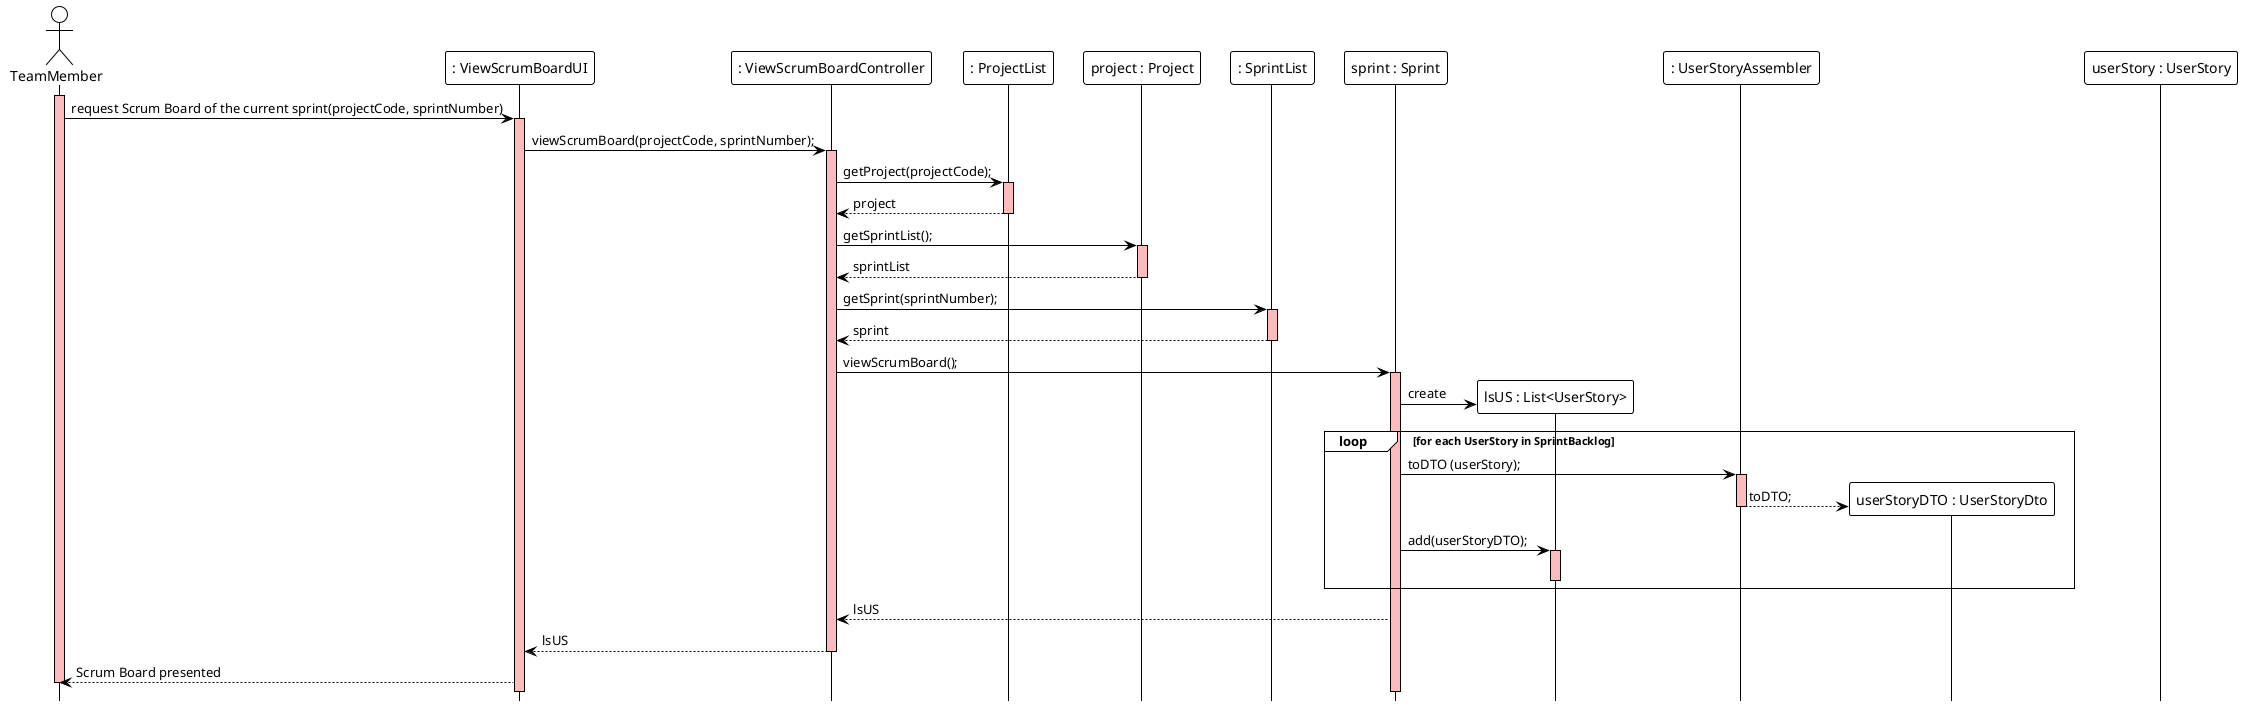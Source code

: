 @startuml
!theme plain
hide footbox

actor TeamMember as User
participant ": ViewScrumBoardUI" as UI
participant ": ViewScrumBoardController" as Controller
participant ": ProjectList" as List
participant "project : Project" as Project
participant ": SprintList" as SprintList
participant "sprint : Sprint" as Sprint
participant "lsUS : List<UserStory>" as DTOList
participant ": UserStoryAssembler" as Assembler
participant "userStoryDTO : UserStoryDto" as Dto
participant "userStory : UserStory" as US

activate User #FFBBBB
User -> UI: request Scrum Board of the current sprint(projectCode, sprintNumber)

activate UI #FFBBBB
UI -> Controller: viewScrumBoard(projectCode, sprintNumber);
activate Controller #FFBBBB

Controller -> List: getProject(projectCode);
activate List #FFBBBB
List --> Controller: project
deactivate List

Controller -> Project: getSprintList();
activate Project #FFBBBB
Project --> Controller: sprintList
deactivate Project

Controller -> SprintList: getSprint(sprintNumber);
activate SprintList #FFBBBB
SprintList --> Controller: sprint
deactivate SprintList

Controller -> Sprint: viewScrumBoard();
activate Sprint #FFBBBB

Sprint -> DTOList **: create

loop for each UserStory in SprintBacklog


Sprint -> Assembler: toDTO (userStory);
activate Assembler #FFBBBB
Assembler --> Dto **: toDTO;
deactivate Assembler
Sprint -> DTOList: add(userStoryDTO);
activate DTOList #FFBBBB
deactivate DTOList
end

Sprint --> Controller: lsUS
Controller --> UI: lsUS
deactivate Controller

UI --> User: Scrum Board presented
deactivate User
@enduml